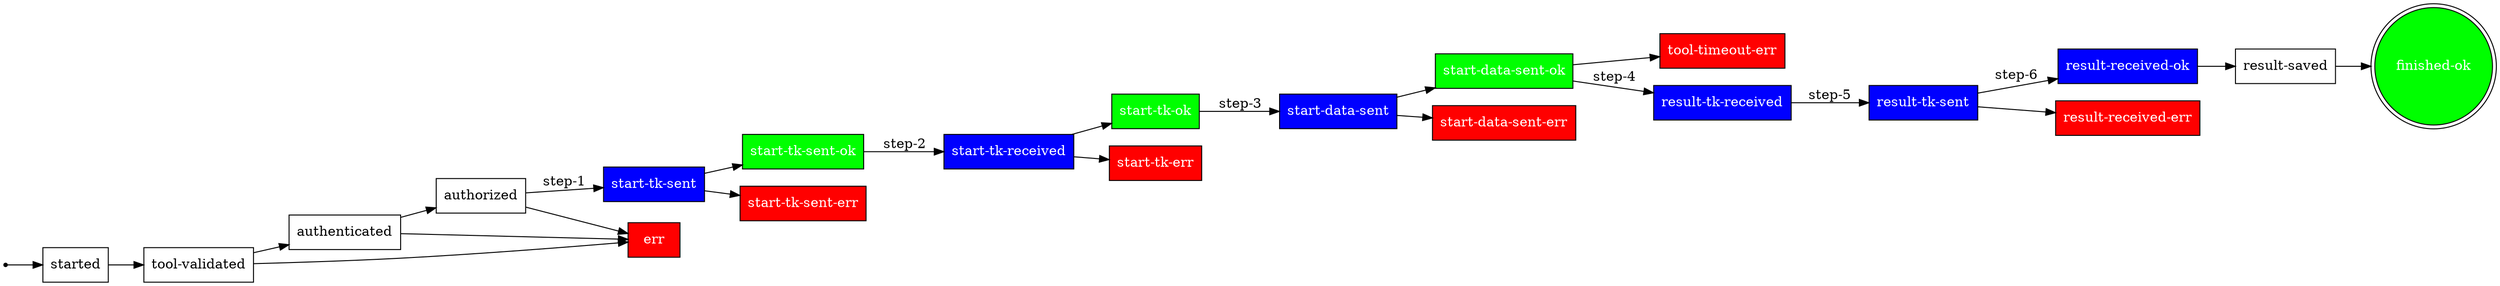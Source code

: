 
digraph G {
    node [shape=box];
    rankdir = "LR";
    "start-tk-sent-ok" -> "start-tk-received" [label="step-2"];
"result-received-ok" -> "result-saved";
"start-tk-sent" -> "start-tk-sent-ok";
"start-tk-sent" -> "start-tk-sent-err";
"authenticated" -> "authorized";
"authenticated" -> "err";
"start-data-sent-ok" -> "tool-timeout-err";
"start-data-sent-ok" -> "result-tk-received" [label="step-4"];
"started" -> "tool-validated";
"initial" -> "started";
"tool-validated" -> "authenticated";
"tool-validated" -> "err";
"result-saved" -> "finished-ok";
"authorized" -> "start-tk-sent" [label="step-1"];
"authorized" -> "err";
"start-tk-received" -> "start-tk-ok";
"start-tk-received" -> "start-tk-err";
"result-tk-sent" -> "result-received-ok" [label="step-6"];
"result-tk-sent" -> "result-received-err";
"result-tk-received" -> "result-tk-sent" [label="step-5"];
"start-tk-ok" -> "start-data-sent" [label="step-3"];
"start-data-sent" -> "start-data-sent-ok";
"start-data-sent" -> "start-data-sent-err";
    "start-tk-sent-ok" [fontcolor=white;style=filled;fillcolor=green];
"start-tk-sent" [fontcolor=white;style=filled;comm=1;fillcolor=blue];
"initial" [shape=point];
"finished-ok" [fontcolor=white;shape=doublecircle;style=filled;fillcolor=green];
"start-tk-err" [fontcolor=white;style=filled;fillcolor=red];
"result-received-err" [fontcolor=white;style=filled;fillcolor=red];
"start-tk-received" [fontcolor=white;style=filled;comm=2;fillcolor=blue];
"result-received-ok" [style=filled;comm=6;fillcolor=blue;fontcolor=white];
"tool-timeout-err" [fontcolor=white;style=filled;fillcolor=red];
"err" [fontcolor=white;style=filled;fillcolor=red];
"start-data-sent-err" [fontcolor=white;style=filled;fillcolor=red];
"start-data-sent-ok" [fontcolor=white;style=filled;fillcolor=green];
"start-tk-sent-err" [fontcolor=white;style=filled;fillcolor=red];
"result-tk-received" [fontcolor=white;style=filled;comm=4;fillcolor=blue];
"result-tk-sent" [fontcolor=white;style=filled;comm=5;fillcolor=blue];
"start-tk-ok" [fontcolor=white;style=filled;fillcolor=green];
"start-data-sent" [fontcolor=white;style=filled;comm=3;fillcolor=blue];
}
